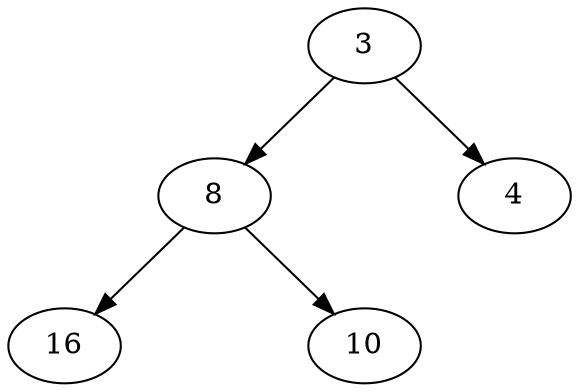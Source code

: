 digraph G {
  3 -> 8;
  {edge [style=invis] 3 -> {a [style=invis]};}
  3 -> 4;
  8 -> 16;
  {edge [style=invis] 8 -> {b [style=invis]};}
  8 -> 10;
}
